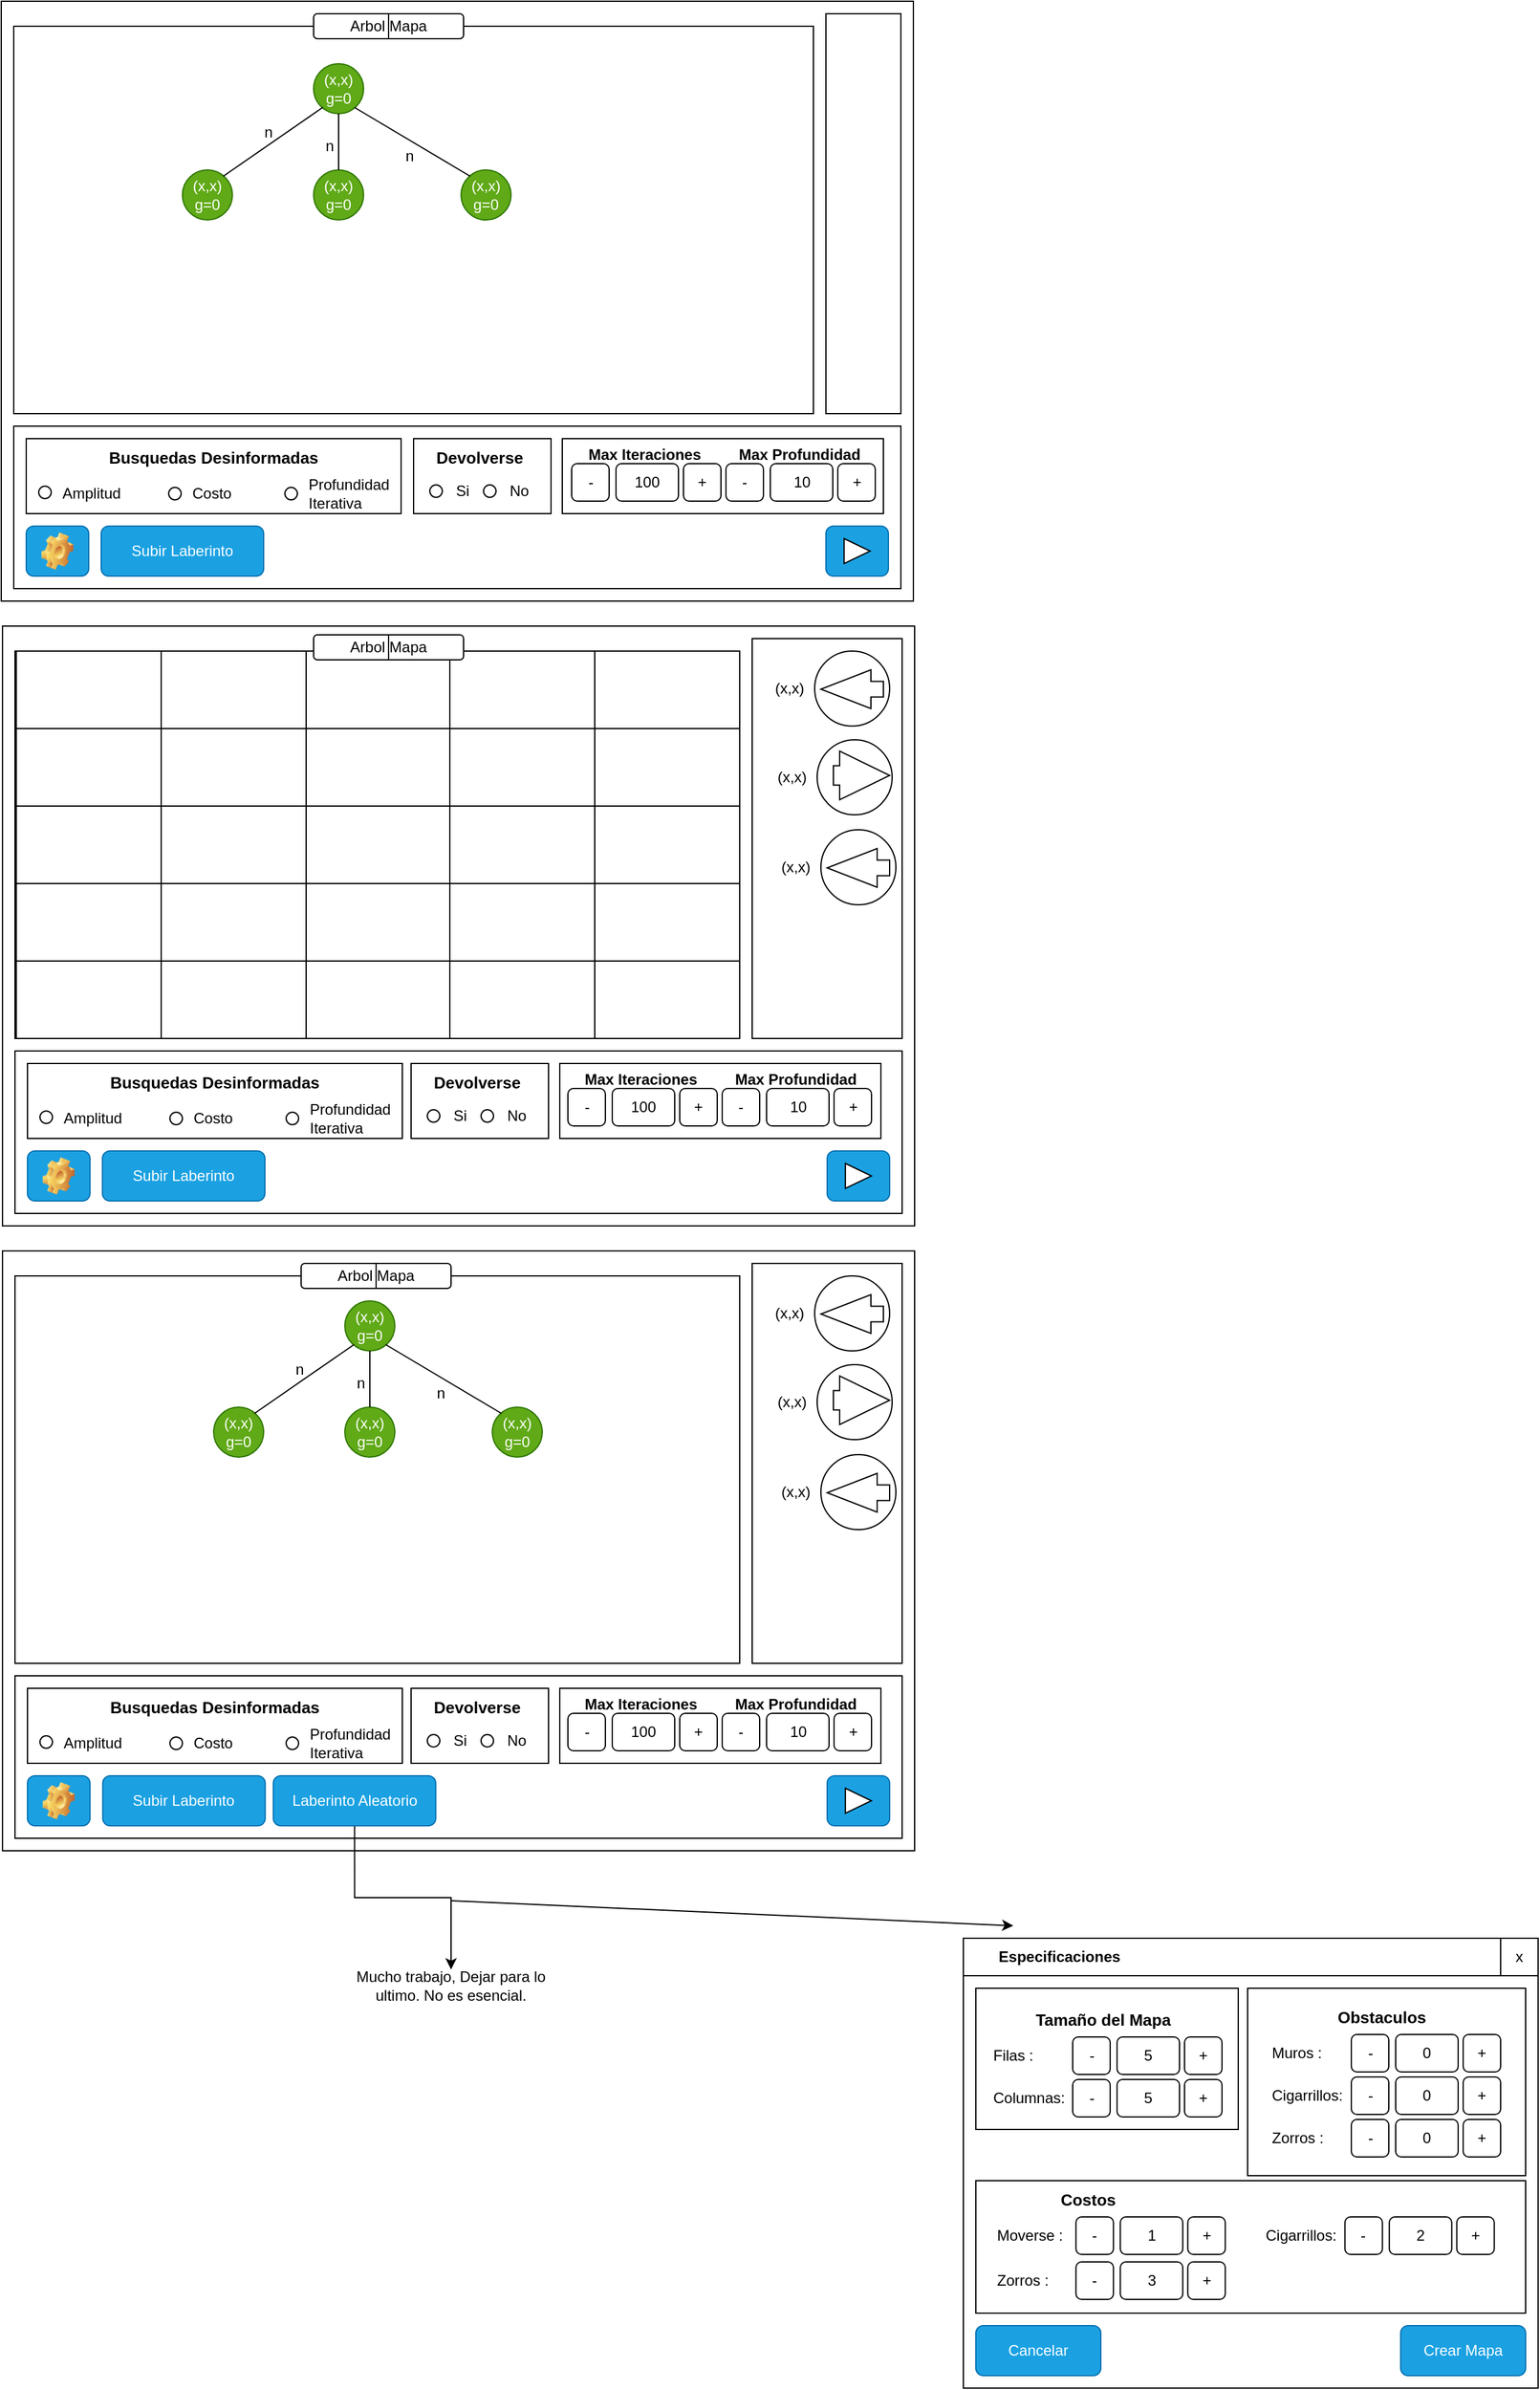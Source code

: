<mxfile version="21.1.2" type="device">
  <diagram name="Page-1" id="AS_RpCxvqEC5Eb2TdlHF">
    <mxGraphModel dx="1120" dy="527" grid="1" gridSize="10" guides="1" tooltips="1" connect="1" arrows="1" fold="1" page="1" pageScale="1" pageWidth="850" pageHeight="1100" math="0" shadow="0">
      <root>
        <mxCell id="0" />
        <mxCell id="1" parent="0" />
        <mxCell id="jTEOTaBIlRItxAwBLbSO-19" value="" style="rounded=0;whiteSpace=wrap;html=1;" parent="1" vertex="1">
          <mxGeometry x="830" y="1630" width="460" height="330" as="geometry" />
        </mxCell>
        <mxCell id="jTEOTaBIlRItxAwBLbSO-33" value="Crear Mapa" style="rounded=1;whiteSpace=wrap;html=1;fillColor=#1ba1e2;fontColor=#ffffff;strokeColor=#006EAF;" parent="1" vertex="1">
          <mxGeometry x="1180" y="1910" width="100" height="40" as="geometry" />
        </mxCell>
        <mxCell id="jTEOTaBIlRItxAwBLbSO-34" value="Cancelar" style="rounded=1;whiteSpace=wrap;html=1;fillColor=#1ba1e2;fontColor=#ffffff;strokeColor=#006EAF;" parent="1" vertex="1">
          <mxGeometry x="840" y="1910" width="100" height="40" as="geometry" />
        </mxCell>
        <mxCell id="jTEOTaBIlRItxAwBLbSO-36" value="" style="rounded=0;whiteSpace=wrap;html=1;" parent="1" vertex="1">
          <mxGeometry x="830" y="1600" width="460" height="30" as="geometry" />
        </mxCell>
        <mxCell id="jTEOTaBIlRItxAwBLbSO-37" value="&lt;b&gt;Especificaciones&lt;/b&gt;" style="text;html=1;strokeColor=none;fillColor=none;align=center;verticalAlign=middle;whiteSpace=wrap;rounded=0;" parent="1" vertex="1">
          <mxGeometry x="854.5" y="1600" width="103.5" height="30" as="geometry" />
        </mxCell>
        <mxCell id="jTEOTaBIlRItxAwBLbSO-38" value="x" style="rounded=0;whiteSpace=wrap;html=1;" parent="1" vertex="1">
          <mxGeometry x="1260" y="1600" width="30" height="30" as="geometry" />
        </mxCell>
        <mxCell id="JQYhtktHiDgfopviJCvA-20" value="" style="rounded=0;whiteSpace=wrap;html=1;" parent="1" vertex="1">
          <mxGeometry x="1057.5" y="1640" width="222.5" height="150" as="geometry" />
        </mxCell>
        <mxCell id="JQYhtktHiDgfopviJCvA-17" value="" style="rounded=0;whiteSpace=wrap;html=1;" parent="1" vertex="1">
          <mxGeometry x="840" y="1640" width="210" height="113" as="geometry" />
        </mxCell>
        <mxCell id="6NfK2UvQwsyGJESBz-Ke-2" value="" style="rounded=0;whiteSpace=wrap;html=1;" parent="1" vertex="1">
          <mxGeometry x="60" y="50" width="730" height="480" as="geometry" />
        </mxCell>
        <mxCell id="6NfK2UvQwsyGJESBz-Ke-3" value="" style="rounded=0;whiteSpace=wrap;html=1;" parent="1" vertex="1">
          <mxGeometry x="70" y="70" width="640" height="310" as="geometry" />
        </mxCell>
        <mxCell id="6NfK2UvQwsyGJESBz-Ke-4" value="" style="rounded=0;whiteSpace=wrap;html=1;" parent="1" vertex="1">
          <mxGeometry x="70" y="390" width="710" height="130" as="geometry" />
        </mxCell>
        <mxCell id="6NfK2UvQwsyGJESBz-Ke-5" value="" style="rounded=0;whiteSpace=wrap;html=1;" parent="1" vertex="1">
          <mxGeometry x="720" y="60" width="60" height="320" as="geometry" />
        </mxCell>
        <mxCell id="6NfK2UvQwsyGJESBz-Ke-8" value="Subir Laberinto" style="rounded=1;whiteSpace=wrap;html=1;fillColor=#1ba1e2;fontColor=#ffffff;strokeColor=#006EAF;" parent="1" vertex="1">
          <mxGeometry x="140" y="470" width="130" height="40" as="geometry" />
        </mxCell>
        <mxCell id="RBznbsEwoVmKXDsPxjzD-5" value="" style="rounded=0;whiteSpace=wrap;html=1;" parent="1" vertex="1">
          <mxGeometry x="80" y="400" width="300" height="60" as="geometry" />
        </mxCell>
        <mxCell id="6NfK2UvQwsyGJESBz-Ke-28" value="Busquedas Desinformadas" style="text;html=1;strokeColor=none;fillColor=none;align=center;verticalAlign=middle;whiteSpace=wrap;rounded=0;fontStyle=1;fontSize=13;" parent="1" vertex="1">
          <mxGeometry x="140.25" y="400" width="180" height="29" as="geometry" />
        </mxCell>
        <mxCell id="RBznbsEwoVmKXDsPxjzD-2" value="" style="group" parent="1" vertex="1" connectable="0">
          <mxGeometry x="720" y="470" width="50" height="40" as="geometry" />
        </mxCell>
        <mxCell id="6NfK2UvQwsyGJESBz-Ke-6" value="" style="rounded=1;whiteSpace=wrap;html=1;fillColor=#1ba1e2;strokeColor=#006EAF;fontColor=#ffffff;" parent="RBznbsEwoVmKXDsPxjzD-2" vertex="1">
          <mxGeometry width="50" height="40" as="geometry" />
        </mxCell>
        <mxCell id="6NfK2UvQwsyGJESBz-Ke-7" value="" style="triangle;whiteSpace=wrap;html=1;" parent="RBznbsEwoVmKXDsPxjzD-2" vertex="1">
          <mxGeometry x="14.583" y="10" width="20.833" height="20" as="geometry" />
        </mxCell>
        <mxCell id="6NfK2UvQwsyGJESBz-Ke-14" value="Amplitud" style="text;html=1;strokeColor=none;fillColor=none;align=left;verticalAlign=middle;whiteSpace=wrap;rounded=0;" parent="1" vertex="1">
          <mxGeometry x="106.5" y="429" width="63.5" height="30" as="geometry" />
        </mxCell>
        <mxCell id="6NfK2UvQwsyGJESBz-Ke-15" value="Costo" style="text;html=1;strokeColor=none;fillColor=none;align=left;verticalAlign=middle;whiteSpace=wrap;rounded=0;" parent="1" vertex="1">
          <mxGeometry x="210.5" y="429" width="39.5" height="30" as="geometry" />
        </mxCell>
        <mxCell id="6NfK2UvQwsyGJESBz-Ke-17" value="" style="ellipse;whiteSpace=wrap;html=1;aspect=fixed;" parent="1" vertex="1">
          <mxGeometry x="90" y="438" width="10" height="10" as="geometry" />
        </mxCell>
        <mxCell id="6NfK2UvQwsyGJESBz-Ke-18" value="" style="ellipse;whiteSpace=wrap;html=1;aspect=fixed;" parent="1" vertex="1">
          <mxGeometry x="194" y="439" width="10" height="10" as="geometry" />
        </mxCell>
        <mxCell id="6NfK2UvQwsyGJESBz-Ke-19" value="" style="ellipse;whiteSpace=wrap;html=1;aspect=fixed;" parent="1" vertex="1">
          <mxGeometry x="287" y="439" width="10" height="10" as="geometry" />
        </mxCell>
        <mxCell id="6NfK2UvQwsyGJESBz-Ke-20" value="Profundidad Iterativa" style="text;html=1;strokeColor=none;fillColor=none;align=left;verticalAlign=middle;whiteSpace=wrap;rounded=0;" parent="1" vertex="1">
          <mxGeometry x="303.5" y="429" width="76.5" height="30" as="geometry" />
        </mxCell>
        <mxCell id="RBznbsEwoVmKXDsPxjzD-6" value="" style="rounded=0;whiteSpace=wrap;html=1;" parent="1" vertex="1">
          <mxGeometry x="390" y="400" width="110" height="60" as="geometry" />
        </mxCell>
        <mxCell id="RBznbsEwoVmKXDsPxjzD-1" value="Devolverse" style="text;html=1;strokeColor=none;fillColor=none;align=center;verticalAlign=middle;whiteSpace=wrap;rounded=0;fontStyle=1;fontSize=13;" parent="1" vertex="1">
          <mxGeometry x="407" y="400" width="72" height="29" as="geometry" />
        </mxCell>
        <mxCell id="RBznbsEwoVmKXDsPxjzD-7" value="" style="ellipse;whiteSpace=wrap;html=1;aspect=fixed;" parent="1" vertex="1">
          <mxGeometry x="403" y="437" width="10" height="10" as="geometry" />
        </mxCell>
        <mxCell id="RBznbsEwoVmKXDsPxjzD-8" value="" style="ellipse;whiteSpace=wrap;html=1;aspect=fixed;" parent="1" vertex="1">
          <mxGeometry x="446" y="437" width="10" height="10" as="geometry" />
        </mxCell>
        <mxCell id="RBznbsEwoVmKXDsPxjzD-9" value="Si" style="text;html=1;strokeColor=none;fillColor=none;align=left;verticalAlign=middle;whiteSpace=wrap;rounded=0;" parent="1" vertex="1">
          <mxGeometry x="422" y="427" width="40" height="30" as="geometry" />
        </mxCell>
        <mxCell id="RBznbsEwoVmKXDsPxjzD-10" value="No" style="text;html=1;strokeColor=none;fillColor=none;align=left;verticalAlign=middle;whiteSpace=wrap;rounded=0;" parent="1" vertex="1">
          <mxGeometry x="465" y="427" width="32" height="30" as="geometry" />
        </mxCell>
        <mxCell id="RBznbsEwoVmKXDsPxjzD-12" value="" style="group" parent="1" vertex="1" connectable="0">
          <mxGeometry x="80" y="470" width="50" height="40" as="geometry" />
        </mxCell>
        <mxCell id="RBznbsEwoVmKXDsPxjzD-13" value="" style="rounded=1;whiteSpace=wrap;html=1;fillColor=#1ba1e2;strokeColor=#006EAF;fontColor=#ffffff;" parent="RBznbsEwoVmKXDsPxjzD-12" vertex="1">
          <mxGeometry width="50" height="40" as="geometry" />
        </mxCell>
        <mxCell id="RBznbsEwoVmKXDsPxjzD-16" value="" style="shape=image;html=1;verticalLabelPosition=bottom;verticalAlign=top;imageAspect=1;aspect=fixed;image=img/clipart/Gear_128x128.png" parent="RBznbsEwoVmKXDsPxjzD-12" vertex="1">
          <mxGeometry x="12.21" y="5" width="25.57" height="30" as="geometry" />
        </mxCell>
        <mxCell id="RBznbsEwoVmKXDsPxjzD-24" value="" style="group" parent="1" vertex="1" connectable="0">
          <mxGeometry x="310" y="100" width="40" height="40" as="geometry" />
        </mxCell>
        <mxCell id="RBznbsEwoVmKXDsPxjzD-17" value="" style="ellipse;whiteSpace=wrap;html=1;aspect=fixed;fillColor=#60a917;fontColor=#ffffff;strokeColor=#2D7600;" parent="RBznbsEwoVmKXDsPxjzD-24" vertex="1">
          <mxGeometry width="40" height="40" as="geometry" />
        </mxCell>
        <mxCell id="RBznbsEwoVmKXDsPxjzD-19" value="(x,x)&lt;br&gt;g=0" style="text;html=1;strokeColor=none;fillColor=none;align=center;verticalAlign=middle;whiteSpace=wrap;rounded=0;fontColor=#FFFFFF;" parent="RBznbsEwoVmKXDsPxjzD-24" vertex="1">
          <mxGeometry x="7.25" y="5" width="25.5" height="30" as="geometry" />
        </mxCell>
        <mxCell id="RBznbsEwoVmKXDsPxjzD-29" value="" style="group" parent="1" vertex="1" connectable="0">
          <mxGeometry x="205" y="185" width="40" height="40" as="geometry" />
        </mxCell>
        <mxCell id="RBznbsEwoVmKXDsPxjzD-30" value="" style="ellipse;whiteSpace=wrap;html=1;aspect=fixed;fillColor=#60a917;fontColor=#ffffff;strokeColor=#2D7600;" parent="RBznbsEwoVmKXDsPxjzD-29" vertex="1">
          <mxGeometry width="40" height="40" as="geometry" />
        </mxCell>
        <mxCell id="RBznbsEwoVmKXDsPxjzD-31" value="(x,x)&lt;br&gt;g=0" style="text;html=1;strokeColor=none;fillColor=none;align=center;verticalAlign=middle;whiteSpace=wrap;rounded=0;fontColor=#FFFFFF;" parent="RBznbsEwoVmKXDsPxjzD-29" vertex="1">
          <mxGeometry x="7.25" y="5" width="25.5" height="30" as="geometry" />
        </mxCell>
        <mxCell id="RBznbsEwoVmKXDsPxjzD-32" value="" style="group" parent="1" vertex="1" connectable="0">
          <mxGeometry x="428" y="185" width="40" height="40" as="geometry" />
        </mxCell>
        <mxCell id="RBznbsEwoVmKXDsPxjzD-33" value="" style="ellipse;whiteSpace=wrap;html=1;aspect=fixed;fillColor=#60a917;fontColor=#ffffff;strokeColor=#2D7600;" parent="RBznbsEwoVmKXDsPxjzD-32" vertex="1">
          <mxGeometry width="40" height="40" as="geometry" />
        </mxCell>
        <mxCell id="RBznbsEwoVmKXDsPxjzD-34" value="(x,x)&lt;br&gt;g=0" style="text;html=1;strokeColor=none;fillColor=none;align=center;verticalAlign=middle;whiteSpace=wrap;rounded=0;fontColor=#FFFFFF;" parent="RBznbsEwoVmKXDsPxjzD-32" vertex="1">
          <mxGeometry x="7.25" y="5" width="25.5" height="30" as="geometry" />
        </mxCell>
        <mxCell id="RBznbsEwoVmKXDsPxjzD-35" value="" style="group" parent="1" vertex="1" connectable="0">
          <mxGeometry x="310" y="185" width="40" height="40" as="geometry" />
        </mxCell>
        <mxCell id="RBznbsEwoVmKXDsPxjzD-36" value="" style="ellipse;whiteSpace=wrap;html=1;aspect=fixed;fillColor=#60a917;fontColor=#ffffff;strokeColor=#2D7600;" parent="RBznbsEwoVmKXDsPxjzD-35" vertex="1">
          <mxGeometry width="40" height="40" as="geometry" />
        </mxCell>
        <mxCell id="RBznbsEwoVmKXDsPxjzD-37" value="(x,x)&lt;br&gt;g=0" style="text;html=1;strokeColor=none;fillColor=none;align=center;verticalAlign=middle;whiteSpace=wrap;rounded=0;fontColor=#FFFFFF;" parent="RBznbsEwoVmKXDsPxjzD-35" vertex="1">
          <mxGeometry x="7.25" y="5" width="25.5" height="30" as="geometry" />
        </mxCell>
        <mxCell id="RBznbsEwoVmKXDsPxjzD-38" value="" style="endArrow=none;html=1;rounded=0;entryX=0;entryY=1;entryDx=0;entryDy=0;exitX=1;exitY=0;exitDx=0;exitDy=0;" parent="1" source="RBznbsEwoVmKXDsPxjzD-31" target="RBznbsEwoVmKXDsPxjzD-19" edge="1">
          <mxGeometry width="50" height="50" relative="1" as="geometry">
            <mxPoint x="400" y="330" as="sourcePoint" />
            <mxPoint x="450" y="280" as="targetPoint" />
          </mxGeometry>
        </mxCell>
        <mxCell id="RBznbsEwoVmKXDsPxjzD-39" value="" style="endArrow=none;html=1;rounded=0;exitX=0.5;exitY=0;exitDx=0;exitDy=0;" parent="1" source="RBznbsEwoVmKXDsPxjzD-36" edge="1">
          <mxGeometry width="50" height="50" relative="1" as="geometry">
            <mxPoint x="390" y="320" as="sourcePoint" />
            <mxPoint x="330" y="140" as="targetPoint" />
          </mxGeometry>
        </mxCell>
        <mxCell id="RBznbsEwoVmKXDsPxjzD-40" value="n" style="text;html=1;strokeColor=none;fillColor=none;align=center;verticalAlign=middle;whiteSpace=wrap;rounded=0;" parent="1" vertex="1">
          <mxGeometry x="243.5" y="140" width="60" height="30" as="geometry" />
        </mxCell>
        <mxCell id="RBznbsEwoVmKXDsPxjzD-41" value="n" style="text;html=1;strokeColor=none;fillColor=none;align=center;verticalAlign=middle;whiteSpace=wrap;rounded=0;" parent="1" vertex="1">
          <mxGeometry x="292.5" y="151" width="60" height="30" as="geometry" />
        </mxCell>
        <mxCell id="RBznbsEwoVmKXDsPxjzD-42" value="n" style="text;html=1;strokeColor=none;fillColor=none;align=center;verticalAlign=middle;whiteSpace=wrap;rounded=0;" parent="1" vertex="1">
          <mxGeometry x="356.5" y="159" width="60" height="30" as="geometry" />
        </mxCell>
        <mxCell id="RBznbsEwoVmKXDsPxjzD-43" value="" style="endArrow=none;html=1;rounded=0;entryX=1;entryY=1;entryDx=0;entryDy=0;exitX=0;exitY=0;exitDx=0;exitDy=0;" parent="1" source="RBznbsEwoVmKXDsPxjzD-34" target="RBznbsEwoVmKXDsPxjzD-19" edge="1">
          <mxGeometry width="50" height="50" relative="1" as="geometry">
            <mxPoint x="400" y="350" as="sourcePoint" />
            <mxPoint x="450" y="300" as="targetPoint" />
          </mxGeometry>
        </mxCell>
        <mxCell id="RBznbsEwoVmKXDsPxjzD-55" value="" style="rounded=0;whiteSpace=wrap;html=1;" parent="1" vertex="1">
          <mxGeometry x="61" y="550" width="730" height="480" as="geometry" />
        </mxCell>
        <mxCell id="RBznbsEwoVmKXDsPxjzD-56" value="" style="rounded=0;whiteSpace=wrap;html=1;" parent="1" vertex="1">
          <mxGeometry x="71" y="570" width="580" height="310" as="geometry" />
        </mxCell>
        <mxCell id="RBznbsEwoVmKXDsPxjzD-57" value="" style="rounded=0;whiteSpace=wrap;html=1;" parent="1" vertex="1">
          <mxGeometry x="71" y="890" width="710" height="130" as="geometry" />
        </mxCell>
        <mxCell id="RBznbsEwoVmKXDsPxjzD-58" value="" style="rounded=0;whiteSpace=wrap;html=1;" parent="1" vertex="1">
          <mxGeometry x="661" y="560" width="120" height="320" as="geometry" />
        </mxCell>
        <mxCell id="RBznbsEwoVmKXDsPxjzD-61" value="" style="rounded=0;whiteSpace=wrap;html=1;" parent="1" vertex="1">
          <mxGeometry x="81" y="900" width="300" height="60" as="geometry" />
        </mxCell>
        <mxCell id="RBznbsEwoVmKXDsPxjzD-62" value="Busquedas Desinformadas" style="text;html=1;strokeColor=none;fillColor=none;align=center;verticalAlign=middle;whiteSpace=wrap;rounded=0;fontStyle=1;fontSize=13;" parent="1" vertex="1">
          <mxGeometry x="141.25" y="900" width="180" height="29" as="geometry" />
        </mxCell>
        <mxCell id="RBznbsEwoVmKXDsPxjzD-63" value="" style="group" parent="1" vertex="1" connectable="0">
          <mxGeometry x="721" y="970" width="50" height="40" as="geometry" />
        </mxCell>
        <mxCell id="RBznbsEwoVmKXDsPxjzD-64" value="" style="rounded=1;whiteSpace=wrap;html=1;fillColor=#1ba1e2;strokeColor=#006EAF;fontColor=#ffffff;" parent="RBznbsEwoVmKXDsPxjzD-63" vertex="1">
          <mxGeometry width="50" height="40" as="geometry" />
        </mxCell>
        <mxCell id="RBznbsEwoVmKXDsPxjzD-65" value="" style="triangle;whiteSpace=wrap;html=1;" parent="RBznbsEwoVmKXDsPxjzD-63" vertex="1">
          <mxGeometry x="14.583" y="10" width="20.833" height="20" as="geometry" />
        </mxCell>
        <mxCell id="RBznbsEwoVmKXDsPxjzD-66" value="Amplitud" style="text;html=1;strokeColor=none;fillColor=none;align=left;verticalAlign=middle;whiteSpace=wrap;rounded=0;" parent="1" vertex="1">
          <mxGeometry x="107.5" y="929" width="63.5" height="30" as="geometry" />
        </mxCell>
        <mxCell id="RBznbsEwoVmKXDsPxjzD-67" value="Costo" style="text;html=1;strokeColor=none;fillColor=none;align=left;verticalAlign=middle;whiteSpace=wrap;rounded=0;" parent="1" vertex="1">
          <mxGeometry x="211.5" y="929" width="39.5" height="30" as="geometry" />
        </mxCell>
        <mxCell id="RBznbsEwoVmKXDsPxjzD-68" value="" style="ellipse;whiteSpace=wrap;html=1;aspect=fixed;" parent="1" vertex="1">
          <mxGeometry x="91" y="938" width="10" height="10" as="geometry" />
        </mxCell>
        <mxCell id="RBznbsEwoVmKXDsPxjzD-69" value="" style="ellipse;whiteSpace=wrap;html=1;aspect=fixed;" parent="1" vertex="1">
          <mxGeometry x="195" y="939" width="10" height="10" as="geometry" />
        </mxCell>
        <mxCell id="RBznbsEwoVmKXDsPxjzD-70" value="" style="ellipse;whiteSpace=wrap;html=1;aspect=fixed;" parent="1" vertex="1">
          <mxGeometry x="288" y="939" width="10" height="10" as="geometry" />
        </mxCell>
        <mxCell id="RBznbsEwoVmKXDsPxjzD-71" value="Profundidad Iterativa" style="text;html=1;strokeColor=none;fillColor=none;align=left;verticalAlign=middle;whiteSpace=wrap;rounded=0;" parent="1" vertex="1">
          <mxGeometry x="304.5" y="929" width="76.5" height="30" as="geometry" />
        </mxCell>
        <mxCell id="RBznbsEwoVmKXDsPxjzD-78" value="" style="group" parent="1" vertex="1" connectable="0">
          <mxGeometry x="81" y="970" width="50" height="40" as="geometry" />
        </mxCell>
        <mxCell id="RBznbsEwoVmKXDsPxjzD-79" value="" style="rounded=1;whiteSpace=wrap;html=1;fillColor=#1ba1e2;strokeColor=#006EAF;fontColor=#ffffff;" parent="RBznbsEwoVmKXDsPxjzD-78" vertex="1">
          <mxGeometry width="50" height="40" as="geometry" />
        </mxCell>
        <mxCell id="RBznbsEwoVmKXDsPxjzD-80" value="" style="shape=image;html=1;verticalLabelPosition=bottom;verticalAlign=top;imageAspect=1;aspect=fixed;image=img/clipart/Gear_128x128.png" parent="RBznbsEwoVmKXDsPxjzD-78" vertex="1">
          <mxGeometry x="12.21" y="5" width="25.57" height="30" as="geometry" />
        </mxCell>
        <mxCell id="RBznbsEwoVmKXDsPxjzD-99" value="" style="ellipse;whiteSpace=wrap;html=1;aspect=fixed;" parent="1" vertex="1">
          <mxGeometry x="711" y="570" width="60" height="60" as="geometry" />
        </mxCell>
        <mxCell id="RBznbsEwoVmKXDsPxjzD-100" value="(x,x)" style="text;html=1;strokeColor=none;fillColor=none;align=center;verticalAlign=middle;whiteSpace=wrap;rounded=0;" parent="1" vertex="1">
          <mxGeometry x="661" y="585" width="60" height="30" as="geometry" />
        </mxCell>
        <mxCell id="RBznbsEwoVmKXDsPxjzD-101" value="" style="html=1;shadow=0;dashed=0;align=center;verticalAlign=middle;shape=mxgraph.arrows2.arrow;dy=0.6;dx=40;flipH=1;notch=0;" parent="1" vertex="1">
          <mxGeometry x="716" y="585" width="50" height="31" as="geometry" />
        </mxCell>
        <mxCell id="RBznbsEwoVmKXDsPxjzD-102" value="" style="ellipse;whiteSpace=wrap;html=1;aspect=fixed;" parent="1" vertex="1">
          <mxGeometry x="713" y="641" width="60" height="60" as="geometry" />
        </mxCell>
        <mxCell id="RBznbsEwoVmKXDsPxjzD-103" value="(x,x)" style="text;html=1;strokeColor=none;fillColor=none;align=center;verticalAlign=middle;whiteSpace=wrap;rounded=0;" parent="1" vertex="1">
          <mxGeometry x="663" y="656" width="60" height="30" as="geometry" />
        </mxCell>
        <mxCell id="RBznbsEwoVmKXDsPxjzD-104" value="" style="ellipse;whiteSpace=wrap;html=1;aspect=fixed;" parent="1" vertex="1">
          <mxGeometry x="716" y="713" width="60" height="60" as="geometry" />
        </mxCell>
        <mxCell id="RBznbsEwoVmKXDsPxjzD-105" value="(x,x)" style="text;html=1;strokeColor=none;fillColor=none;align=center;verticalAlign=middle;whiteSpace=wrap;rounded=0;" parent="1" vertex="1">
          <mxGeometry x="666" y="728" width="60" height="30" as="geometry" />
        </mxCell>
        <mxCell id="RBznbsEwoVmKXDsPxjzD-106" value="" style="html=1;shadow=0;dashed=0;align=center;verticalAlign=middle;shape=mxgraph.arrows2.arrow;dy=0.6;dx=40;flipH=1;notch=0;" parent="1" vertex="1">
          <mxGeometry x="721" y="728" width="50" height="31" as="geometry" />
        </mxCell>
        <mxCell id="RBznbsEwoVmKXDsPxjzD-107" value="" style="html=1;shadow=0;dashed=0;align=center;verticalAlign=middle;shape=mxgraph.arrows2.arrow;dy=0.6;dx=40;notch=0;" parent="1" vertex="1">
          <mxGeometry x="726" y="650" width="45" height="39" as="geometry" />
        </mxCell>
        <mxCell id="RBznbsEwoVmKXDsPxjzD-108" value="" style="shape=table;startSize=0;container=1;collapsible=0;childLayout=tableLayout;strokeColor=default;fontSize=16;" parent="1" vertex="1">
          <mxGeometry x="72" y="570" width="579" height="310" as="geometry" />
        </mxCell>
        <mxCell id="RBznbsEwoVmKXDsPxjzD-109" value="" style="shape=tableRow;horizontal=0;startSize=0;swimlaneHead=0;swimlaneBody=0;strokeColor=inherit;top=0;left=0;bottom=0;right=0;collapsible=0;dropTarget=0;fillColor=none;points=[[0,0.5],[1,0.5]];portConstraint=eastwest;fontSize=16;" parent="RBznbsEwoVmKXDsPxjzD-108" vertex="1">
          <mxGeometry width="579" height="62" as="geometry" />
        </mxCell>
        <mxCell id="RBznbsEwoVmKXDsPxjzD-110" value="" style="shape=partialRectangle;html=1;whiteSpace=wrap;connectable=0;strokeColor=inherit;overflow=hidden;fillColor=none;top=0;left=0;bottom=0;right=0;pointerEvents=1;fontSize=16;" parent="RBznbsEwoVmKXDsPxjzD-109" vertex="1">
          <mxGeometry width="116" height="62" as="geometry">
            <mxRectangle width="116" height="62" as="alternateBounds" />
          </mxGeometry>
        </mxCell>
        <mxCell id="RBznbsEwoVmKXDsPxjzD-111" value="" style="shape=partialRectangle;html=1;whiteSpace=wrap;connectable=0;strokeColor=inherit;overflow=hidden;fillColor=none;top=0;left=0;bottom=0;right=0;pointerEvents=1;fontSize=16;" parent="RBznbsEwoVmKXDsPxjzD-109" vertex="1">
          <mxGeometry x="116" width="116" height="62" as="geometry">
            <mxRectangle width="116" height="62" as="alternateBounds" />
          </mxGeometry>
        </mxCell>
        <mxCell id="RBznbsEwoVmKXDsPxjzD-112" value="" style="shape=partialRectangle;html=1;whiteSpace=wrap;connectable=0;strokeColor=inherit;overflow=hidden;fillColor=none;top=0;left=0;bottom=0;right=0;pointerEvents=1;fontSize=16;" parent="RBznbsEwoVmKXDsPxjzD-109" vertex="1">
          <mxGeometry x="232" width="115" height="62" as="geometry">
            <mxRectangle width="115" height="62" as="alternateBounds" />
          </mxGeometry>
        </mxCell>
        <mxCell id="RBznbsEwoVmKXDsPxjzD-121" style="shape=partialRectangle;html=1;whiteSpace=wrap;connectable=0;strokeColor=inherit;overflow=hidden;fillColor=none;top=0;left=0;bottom=0;right=0;pointerEvents=1;fontSize=16;" parent="RBznbsEwoVmKXDsPxjzD-109" vertex="1">
          <mxGeometry x="347" width="116" height="62" as="geometry">
            <mxRectangle width="116" height="62" as="alternateBounds" />
          </mxGeometry>
        </mxCell>
        <mxCell id="RBznbsEwoVmKXDsPxjzD-134" style="shape=partialRectangle;html=1;whiteSpace=wrap;connectable=0;strokeColor=inherit;overflow=hidden;fillColor=none;top=0;left=0;bottom=0;right=0;pointerEvents=1;fontSize=16;" parent="RBznbsEwoVmKXDsPxjzD-109" vertex="1">
          <mxGeometry x="463" width="116" height="62" as="geometry">
            <mxRectangle width="116" height="62" as="alternateBounds" />
          </mxGeometry>
        </mxCell>
        <mxCell id="RBznbsEwoVmKXDsPxjzD-113" value="" style="shape=tableRow;horizontal=0;startSize=0;swimlaneHead=0;swimlaneBody=0;strokeColor=inherit;top=0;left=0;bottom=0;right=0;collapsible=0;dropTarget=0;fillColor=none;points=[[0,0.5],[1,0.5]];portConstraint=eastwest;fontSize=16;" parent="RBznbsEwoVmKXDsPxjzD-108" vertex="1">
          <mxGeometry y="62" width="579" height="62" as="geometry" />
        </mxCell>
        <mxCell id="RBznbsEwoVmKXDsPxjzD-114" value="" style="shape=partialRectangle;html=1;whiteSpace=wrap;connectable=0;strokeColor=inherit;overflow=hidden;fillColor=none;top=0;left=0;bottom=0;right=0;pointerEvents=1;fontSize=16;" parent="RBznbsEwoVmKXDsPxjzD-113" vertex="1">
          <mxGeometry width="116" height="62" as="geometry">
            <mxRectangle width="116" height="62" as="alternateBounds" />
          </mxGeometry>
        </mxCell>
        <mxCell id="RBznbsEwoVmKXDsPxjzD-115" value="" style="shape=partialRectangle;html=1;whiteSpace=wrap;connectable=0;strokeColor=inherit;overflow=hidden;fillColor=none;top=0;left=0;bottom=0;right=0;pointerEvents=1;fontSize=16;" parent="RBznbsEwoVmKXDsPxjzD-113" vertex="1">
          <mxGeometry x="116" width="116" height="62" as="geometry">
            <mxRectangle width="116" height="62" as="alternateBounds" />
          </mxGeometry>
        </mxCell>
        <mxCell id="RBznbsEwoVmKXDsPxjzD-116" value="" style="shape=partialRectangle;html=1;whiteSpace=wrap;connectable=0;strokeColor=inherit;overflow=hidden;fillColor=none;top=0;left=0;bottom=0;right=0;pointerEvents=1;fontSize=16;" parent="RBznbsEwoVmKXDsPxjzD-113" vertex="1">
          <mxGeometry x="232" width="115" height="62" as="geometry">
            <mxRectangle width="115" height="62" as="alternateBounds" />
          </mxGeometry>
        </mxCell>
        <mxCell id="RBznbsEwoVmKXDsPxjzD-122" style="shape=partialRectangle;html=1;whiteSpace=wrap;connectable=0;strokeColor=inherit;overflow=hidden;fillColor=none;top=0;left=0;bottom=0;right=0;pointerEvents=1;fontSize=16;" parent="RBznbsEwoVmKXDsPxjzD-113" vertex="1">
          <mxGeometry x="347" width="116" height="62" as="geometry">
            <mxRectangle width="116" height="62" as="alternateBounds" />
          </mxGeometry>
        </mxCell>
        <mxCell id="RBznbsEwoVmKXDsPxjzD-135" style="shape=partialRectangle;html=1;whiteSpace=wrap;connectable=0;strokeColor=inherit;overflow=hidden;fillColor=none;top=0;left=0;bottom=0;right=0;pointerEvents=1;fontSize=16;" parent="RBznbsEwoVmKXDsPxjzD-113" vertex="1">
          <mxGeometry x="463" width="116" height="62" as="geometry">
            <mxRectangle width="116" height="62" as="alternateBounds" />
          </mxGeometry>
        </mxCell>
        <mxCell id="RBznbsEwoVmKXDsPxjzD-117" value="" style="shape=tableRow;horizontal=0;startSize=0;swimlaneHead=0;swimlaneBody=0;strokeColor=inherit;top=0;left=0;bottom=0;right=0;collapsible=0;dropTarget=0;fillColor=none;points=[[0,0.5],[1,0.5]];portConstraint=eastwest;fontSize=16;" parent="RBznbsEwoVmKXDsPxjzD-108" vertex="1">
          <mxGeometry y="124" width="579" height="62" as="geometry" />
        </mxCell>
        <mxCell id="RBznbsEwoVmKXDsPxjzD-118" value="" style="shape=partialRectangle;html=1;whiteSpace=wrap;connectable=0;strokeColor=inherit;overflow=hidden;fillColor=none;top=0;left=0;bottom=0;right=0;pointerEvents=1;fontSize=16;" parent="RBznbsEwoVmKXDsPxjzD-117" vertex="1">
          <mxGeometry width="116" height="62" as="geometry">
            <mxRectangle width="116" height="62" as="alternateBounds" />
          </mxGeometry>
        </mxCell>
        <mxCell id="RBznbsEwoVmKXDsPxjzD-119" value="" style="shape=partialRectangle;html=1;whiteSpace=wrap;connectable=0;strokeColor=inherit;overflow=hidden;fillColor=none;top=0;left=0;bottom=0;right=0;pointerEvents=1;fontSize=16;" parent="RBznbsEwoVmKXDsPxjzD-117" vertex="1">
          <mxGeometry x="116" width="116" height="62" as="geometry">
            <mxRectangle width="116" height="62" as="alternateBounds" />
          </mxGeometry>
        </mxCell>
        <mxCell id="RBznbsEwoVmKXDsPxjzD-120" value="" style="shape=partialRectangle;html=1;whiteSpace=wrap;connectable=0;strokeColor=inherit;overflow=hidden;fillColor=none;top=0;left=0;bottom=0;right=0;pointerEvents=1;fontSize=16;" parent="RBznbsEwoVmKXDsPxjzD-117" vertex="1">
          <mxGeometry x="232" width="115" height="62" as="geometry">
            <mxRectangle width="115" height="62" as="alternateBounds" />
          </mxGeometry>
        </mxCell>
        <mxCell id="RBznbsEwoVmKXDsPxjzD-123" style="shape=partialRectangle;html=1;whiteSpace=wrap;connectable=0;strokeColor=inherit;overflow=hidden;fillColor=none;top=0;left=0;bottom=0;right=0;pointerEvents=1;fontSize=16;" parent="RBznbsEwoVmKXDsPxjzD-117" vertex="1">
          <mxGeometry x="347" width="116" height="62" as="geometry">
            <mxRectangle width="116" height="62" as="alternateBounds" />
          </mxGeometry>
        </mxCell>
        <mxCell id="RBznbsEwoVmKXDsPxjzD-136" style="shape=partialRectangle;html=1;whiteSpace=wrap;connectable=0;strokeColor=inherit;overflow=hidden;fillColor=none;top=0;left=0;bottom=0;right=0;pointerEvents=1;fontSize=16;" parent="RBznbsEwoVmKXDsPxjzD-117" vertex="1">
          <mxGeometry x="463" width="116" height="62" as="geometry">
            <mxRectangle width="116" height="62" as="alternateBounds" />
          </mxGeometry>
        </mxCell>
        <mxCell id="RBznbsEwoVmKXDsPxjzD-124" style="shape=tableRow;horizontal=0;startSize=0;swimlaneHead=0;swimlaneBody=0;strokeColor=inherit;top=0;left=0;bottom=0;right=0;collapsible=0;dropTarget=0;fillColor=none;points=[[0,0.5],[1,0.5]];portConstraint=eastwest;fontSize=16;" parent="RBznbsEwoVmKXDsPxjzD-108" vertex="1">
          <mxGeometry y="186" width="579" height="62" as="geometry" />
        </mxCell>
        <mxCell id="RBznbsEwoVmKXDsPxjzD-125" style="shape=partialRectangle;html=1;whiteSpace=wrap;connectable=0;strokeColor=inherit;overflow=hidden;fillColor=none;top=0;left=0;bottom=0;right=0;pointerEvents=1;fontSize=16;" parent="RBznbsEwoVmKXDsPxjzD-124" vertex="1">
          <mxGeometry width="116" height="62" as="geometry">
            <mxRectangle width="116" height="62" as="alternateBounds" />
          </mxGeometry>
        </mxCell>
        <mxCell id="RBznbsEwoVmKXDsPxjzD-126" style="shape=partialRectangle;html=1;whiteSpace=wrap;connectable=0;strokeColor=inherit;overflow=hidden;fillColor=none;top=0;left=0;bottom=0;right=0;pointerEvents=1;fontSize=16;" parent="RBznbsEwoVmKXDsPxjzD-124" vertex="1">
          <mxGeometry x="116" width="116" height="62" as="geometry">
            <mxRectangle width="116" height="62" as="alternateBounds" />
          </mxGeometry>
        </mxCell>
        <mxCell id="RBznbsEwoVmKXDsPxjzD-127" style="shape=partialRectangle;html=1;whiteSpace=wrap;connectable=0;strokeColor=inherit;overflow=hidden;fillColor=none;top=0;left=0;bottom=0;right=0;pointerEvents=1;fontSize=16;" parent="RBznbsEwoVmKXDsPxjzD-124" vertex="1">
          <mxGeometry x="232" width="115" height="62" as="geometry">
            <mxRectangle width="115" height="62" as="alternateBounds" />
          </mxGeometry>
        </mxCell>
        <mxCell id="RBznbsEwoVmKXDsPxjzD-128" style="shape=partialRectangle;html=1;whiteSpace=wrap;connectable=0;strokeColor=inherit;overflow=hidden;fillColor=none;top=0;left=0;bottom=0;right=0;pointerEvents=1;fontSize=16;" parent="RBznbsEwoVmKXDsPxjzD-124" vertex="1">
          <mxGeometry x="347" width="116" height="62" as="geometry">
            <mxRectangle width="116" height="62" as="alternateBounds" />
          </mxGeometry>
        </mxCell>
        <mxCell id="RBznbsEwoVmKXDsPxjzD-137" style="shape=partialRectangle;html=1;whiteSpace=wrap;connectable=0;strokeColor=inherit;overflow=hidden;fillColor=none;top=0;left=0;bottom=0;right=0;pointerEvents=1;fontSize=16;" parent="RBznbsEwoVmKXDsPxjzD-124" vertex="1">
          <mxGeometry x="463" width="116" height="62" as="geometry">
            <mxRectangle width="116" height="62" as="alternateBounds" />
          </mxGeometry>
        </mxCell>
        <mxCell id="RBznbsEwoVmKXDsPxjzD-129" style="shape=tableRow;horizontal=0;startSize=0;swimlaneHead=0;swimlaneBody=0;strokeColor=inherit;top=0;left=0;bottom=0;right=0;collapsible=0;dropTarget=0;fillColor=none;points=[[0,0.5],[1,0.5]];portConstraint=eastwest;fontSize=16;" parent="RBznbsEwoVmKXDsPxjzD-108" vertex="1">
          <mxGeometry y="248" width="579" height="62" as="geometry" />
        </mxCell>
        <mxCell id="RBznbsEwoVmKXDsPxjzD-130" style="shape=partialRectangle;html=1;whiteSpace=wrap;connectable=0;strokeColor=inherit;overflow=hidden;fillColor=none;top=0;left=0;bottom=0;right=0;pointerEvents=1;fontSize=16;" parent="RBznbsEwoVmKXDsPxjzD-129" vertex="1">
          <mxGeometry width="116" height="62" as="geometry">
            <mxRectangle width="116" height="62" as="alternateBounds" />
          </mxGeometry>
        </mxCell>
        <mxCell id="RBznbsEwoVmKXDsPxjzD-131" style="shape=partialRectangle;html=1;whiteSpace=wrap;connectable=0;strokeColor=inherit;overflow=hidden;fillColor=none;top=0;left=0;bottom=0;right=0;pointerEvents=1;fontSize=16;" parent="RBznbsEwoVmKXDsPxjzD-129" vertex="1">
          <mxGeometry x="116" width="116" height="62" as="geometry">
            <mxRectangle width="116" height="62" as="alternateBounds" />
          </mxGeometry>
        </mxCell>
        <mxCell id="RBznbsEwoVmKXDsPxjzD-132" style="shape=partialRectangle;html=1;whiteSpace=wrap;connectable=0;strokeColor=inherit;overflow=hidden;fillColor=none;top=0;left=0;bottom=0;right=0;pointerEvents=1;fontSize=16;" parent="RBznbsEwoVmKXDsPxjzD-129" vertex="1">
          <mxGeometry x="232" width="115" height="62" as="geometry">
            <mxRectangle width="115" height="62" as="alternateBounds" />
          </mxGeometry>
        </mxCell>
        <mxCell id="RBznbsEwoVmKXDsPxjzD-133" style="shape=partialRectangle;html=1;whiteSpace=wrap;connectable=0;strokeColor=inherit;overflow=hidden;fillColor=none;top=0;left=0;bottom=0;right=0;pointerEvents=1;fontSize=16;" parent="RBznbsEwoVmKXDsPxjzD-129" vertex="1">
          <mxGeometry x="347" width="116" height="62" as="geometry">
            <mxRectangle width="116" height="62" as="alternateBounds" />
          </mxGeometry>
        </mxCell>
        <mxCell id="RBznbsEwoVmKXDsPxjzD-138" style="shape=partialRectangle;html=1;whiteSpace=wrap;connectable=0;strokeColor=inherit;overflow=hidden;fillColor=none;top=0;left=0;bottom=0;right=0;pointerEvents=1;fontSize=16;" parent="RBznbsEwoVmKXDsPxjzD-129" vertex="1">
          <mxGeometry x="463" width="116" height="62" as="geometry">
            <mxRectangle width="116" height="62" as="alternateBounds" />
          </mxGeometry>
        </mxCell>
        <mxCell id="RBznbsEwoVmKXDsPxjzD-140" value="" style="rounded=0;whiteSpace=wrap;html=1;" parent="1" vertex="1">
          <mxGeometry x="61" y="1050" width="730" height="480" as="geometry" />
        </mxCell>
        <mxCell id="RBznbsEwoVmKXDsPxjzD-141" value="" style="rounded=0;whiteSpace=wrap;html=1;" parent="1" vertex="1">
          <mxGeometry x="71" y="1070" width="580" height="310" as="geometry" />
        </mxCell>
        <mxCell id="RBznbsEwoVmKXDsPxjzD-142" value="" style="rounded=0;whiteSpace=wrap;html=1;" parent="1" vertex="1">
          <mxGeometry x="71" y="1390" width="710" height="130" as="geometry" />
        </mxCell>
        <mxCell id="RBznbsEwoVmKXDsPxjzD-143" value="" style="rounded=0;whiteSpace=wrap;html=1;" parent="1" vertex="1">
          <mxGeometry x="661" y="1060" width="120" height="320" as="geometry" />
        </mxCell>
        <mxCell id="JQYhtktHiDgfopviJCvA-18" style="edgeStyle=orthogonalEdgeStyle;rounded=0;orthogonalLoop=1;jettySize=auto;html=1;exitX=0.5;exitY=1;exitDx=0;exitDy=0;" parent="1" source="JQYhtktHiDgfopviJCvA-36" target="JQYhtktHiDgfopviJCvA-19" edge="1">
          <mxGeometry relative="1" as="geometry">
            <mxPoint x="360" y="1640" as="targetPoint" />
            <mxPoint x="419" y="1510" as="sourcePoint" />
          </mxGeometry>
        </mxCell>
        <mxCell id="RBznbsEwoVmKXDsPxjzD-146" value="" style="rounded=0;whiteSpace=wrap;html=1;" parent="1" vertex="1">
          <mxGeometry x="81" y="1400" width="300" height="60" as="geometry" />
        </mxCell>
        <mxCell id="RBznbsEwoVmKXDsPxjzD-147" value="Busquedas Desinformadas" style="text;html=1;strokeColor=none;fillColor=none;align=center;verticalAlign=middle;whiteSpace=wrap;rounded=0;fontStyle=1;fontSize=13;" parent="1" vertex="1">
          <mxGeometry x="141.25" y="1400" width="180" height="29" as="geometry" />
        </mxCell>
        <mxCell id="RBznbsEwoVmKXDsPxjzD-148" value="" style="group" parent="1" vertex="1" connectable="0">
          <mxGeometry x="721" y="1470" width="50" height="40" as="geometry" />
        </mxCell>
        <mxCell id="RBznbsEwoVmKXDsPxjzD-149" value="" style="rounded=1;whiteSpace=wrap;html=1;fillColor=#1ba1e2;strokeColor=#006EAF;fontColor=#ffffff;" parent="RBznbsEwoVmKXDsPxjzD-148" vertex="1">
          <mxGeometry width="50" height="40" as="geometry" />
        </mxCell>
        <mxCell id="RBznbsEwoVmKXDsPxjzD-150" value="" style="triangle;whiteSpace=wrap;html=1;" parent="RBznbsEwoVmKXDsPxjzD-148" vertex="1">
          <mxGeometry x="14.583" y="10" width="20.833" height="20" as="geometry" />
        </mxCell>
        <mxCell id="RBznbsEwoVmKXDsPxjzD-151" value="Amplitud" style="text;html=1;strokeColor=none;fillColor=none;align=left;verticalAlign=middle;whiteSpace=wrap;rounded=0;" parent="1" vertex="1">
          <mxGeometry x="107.5" y="1429" width="63.5" height="30" as="geometry" />
        </mxCell>
        <mxCell id="RBznbsEwoVmKXDsPxjzD-152" value="Costo" style="text;html=1;strokeColor=none;fillColor=none;align=left;verticalAlign=middle;whiteSpace=wrap;rounded=0;" parent="1" vertex="1">
          <mxGeometry x="211.5" y="1429" width="39.5" height="30" as="geometry" />
        </mxCell>
        <mxCell id="RBznbsEwoVmKXDsPxjzD-153" value="" style="ellipse;whiteSpace=wrap;html=1;aspect=fixed;" parent="1" vertex="1">
          <mxGeometry x="91" y="1438" width="10" height="10" as="geometry" />
        </mxCell>
        <mxCell id="RBznbsEwoVmKXDsPxjzD-154" value="" style="ellipse;whiteSpace=wrap;html=1;aspect=fixed;" parent="1" vertex="1">
          <mxGeometry x="195" y="1439" width="10" height="10" as="geometry" />
        </mxCell>
        <mxCell id="RBznbsEwoVmKXDsPxjzD-155" value="" style="ellipse;whiteSpace=wrap;html=1;aspect=fixed;" parent="1" vertex="1">
          <mxGeometry x="288" y="1439" width="10" height="10" as="geometry" />
        </mxCell>
        <mxCell id="RBznbsEwoVmKXDsPxjzD-156" value="Profundidad Iterativa" style="text;html=1;strokeColor=none;fillColor=none;align=left;verticalAlign=middle;whiteSpace=wrap;rounded=0;" parent="1" vertex="1">
          <mxGeometry x="304.5" y="1429" width="76.5" height="30" as="geometry" />
        </mxCell>
        <mxCell id="RBznbsEwoVmKXDsPxjzD-163" value="" style="group" parent="1" vertex="1" connectable="0">
          <mxGeometry x="81" y="1470" width="50" height="40" as="geometry" />
        </mxCell>
        <mxCell id="RBznbsEwoVmKXDsPxjzD-164" value="" style="rounded=1;whiteSpace=wrap;html=1;fillColor=#1ba1e2;strokeColor=#006EAF;fontColor=#ffffff;" parent="RBznbsEwoVmKXDsPxjzD-163" vertex="1">
          <mxGeometry width="50" height="40" as="geometry" />
        </mxCell>
        <mxCell id="RBznbsEwoVmKXDsPxjzD-165" value="" style="shape=image;html=1;verticalLabelPosition=bottom;verticalAlign=top;imageAspect=1;aspect=fixed;image=img/clipart/Gear_128x128.png" parent="RBznbsEwoVmKXDsPxjzD-163" vertex="1">
          <mxGeometry x="12.21" y="5" width="25.57" height="30" as="geometry" />
        </mxCell>
        <mxCell id="RBznbsEwoVmKXDsPxjzD-166" value="" style="ellipse;whiteSpace=wrap;html=1;aspect=fixed;" parent="1" vertex="1">
          <mxGeometry x="711" y="1070" width="60" height="60" as="geometry" />
        </mxCell>
        <mxCell id="RBznbsEwoVmKXDsPxjzD-167" value="(x,x)" style="text;html=1;strokeColor=none;fillColor=none;align=center;verticalAlign=middle;whiteSpace=wrap;rounded=0;" parent="1" vertex="1">
          <mxGeometry x="661" y="1085" width="60" height="30" as="geometry" />
        </mxCell>
        <mxCell id="RBznbsEwoVmKXDsPxjzD-168" value="" style="html=1;shadow=0;dashed=0;align=center;verticalAlign=middle;shape=mxgraph.arrows2.arrow;dy=0.6;dx=40;flipH=1;notch=0;" parent="1" vertex="1">
          <mxGeometry x="716" y="1085" width="50" height="31" as="geometry" />
        </mxCell>
        <mxCell id="RBznbsEwoVmKXDsPxjzD-169" value="" style="ellipse;whiteSpace=wrap;html=1;aspect=fixed;" parent="1" vertex="1">
          <mxGeometry x="713" y="1141" width="60" height="60" as="geometry" />
        </mxCell>
        <mxCell id="RBznbsEwoVmKXDsPxjzD-170" value="(x,x)" style="text;html=1;strokeColor=none;fillColor=none;align=center;verticalAlign=middle;whiteSpace=wrap;rounded=0;" parent="1" vertex="1">
          <mxGeometry x="663" y="1156" width="60" height="30" as="geometry" />
        </mxCell>
        <mxCell id="RBznbsEwoVmKXDsPxjzD-171" value="" style="ellipse;whiteSpace=wrap;html=1;aspect=fixed;" parent="1" vertex="1">
          <mxGeometry x="716" y="1213" width="60" height="60" as="geometry" />
        </mxCell>
        <mxCell id="RBznbsEwoVmKXDsPxjzD-172" value="(x,x)" style="text;html=1;strokeColor=none;fillColor=none;align=center;verticalAlign=middle;whiteSpace=wrap;rounded=0;" parent="1" vertex="1">
          <mxGeometry x="666" y="1228" width="60" height="30" as="geometry" />
        </mxCell>
        <mxCell id="RBznbsEwoVmKXDsPxjzD-173" value="" style="html=1;shadow=0;dashed=0;align=center;verticalAlign=middle;shape=mxgraph.arrows2.arrow;dy=0.6;dx=40;flipH=1;notch=0;" parent="1" vertex="1">
          <mxGeometry x="721" y="1228" width="50" height="31" as="geometry" />
        </mxCell>
        <mxCell id="RBznbsEwoVmKXDsPxjzD-174" value="" style="html=1;shadow=0;dashed=0;align=center;verticalAlign=middle;shape=mxgraph.arrows2.arrow;dy=0.6;dx=40;notch=0;" parent="1" vertex="1">
          <mxGeometry x="726" y="1150" width="45" height="39" as="geometry" />
        </mxCell>
        <mxCell id="jTEOTaBIlRItxAwBLbSO-1" value="" style="group" parent="1" vertex="1" connectable="0">
          <mxGeometry x="335" y="1090" width="40" height="40" as="geometry" />
        </mxCell>
        <mxCell id="jTEOTaBIlRItxAwBLbSO-2" value="" style="ellipse;whiteSpace=wrap;html=1;aspect=fixed;fillColor=#60a917;fontColor=#ffffff;strokeColor=#2D7600;" parent="jTEOTaBIlRItxAwBLbSO-1" vertex="1">
          <mxGeometry width="40" height="40" as="geometry" />
        </mxCell>
        <mxCell id="jTEOTaBIlRItxAwBLbSO-3" value="(x,x)&lt;br&gt;g=0" style="text;html=1;strokeColor=none;fillColor=none;align=center;verticalAlign=middle;whiteSpace=wrap;rounded=0;fontColor=#FFFFFF;" parent="jTEOTaBIlRItxAwBLbSO-1" vertex="1">
          <mxGeometry x="7.25" y="5" width="25.5" height="30" as="geometry" />
        </mxCell>
        <mxCell id="jTEOTaBIlRItxAwBLbSO-4" value="" style="group" parent="1" vertex="1" connectable="0">
          <mxGeometry x="230" y="1175" width="40" height="40" as="geometry" />
        </mxCell>
        <mxCell id="jTEOTaBIlRItxAwBLbSO-5" value="" style="ellipse;whiteSpace=wrap;html=1;aspect=fixed;fillColor=#60a917;fontColor=#ffffff;strokeColor=#2D7600;" parent="jTEOTaBIlRItxAwBLbSO-4" vertex="1">
          <mxGeometry width="40" height="40" as="geometry" />
        </mxCell>
        <mxCell id="jTEOTaBIlRItxAwBLbSO-6" value="(x,x)&lt;br&gt;g=0" style="text;html=1;strokeColor=none;fillColor=none;align=center;verticalAlign=middle;whiteSpace=wrap;rounded=0;fontColor=#FFFFFF;" parent="jTEOTaBIlRItxAwBLbSO-4" vertex="1">
          <mxGeometry x="7.25" y="5" width="25.5" height="30" as="geometry" />
        </mxCell>
        <mxCell id="jTEOTaBIlRItxAwBLbSO-7" value="" style="group" parent="1" vertex="1" connectable="0">
          <mxGeometry x="453" y="1175" width="40" height="40" as="geometry" />
        </mxCell>
        <mxCell id="jTEOTaBIlRItxAwBLbSO-8" value="" style="ellipse;whiteSpace=wrap;html=1;aspect=fixed;fillColor=#60a917;fontColor=#ffffff;strokeColor=#2D7600;" parent="jTEOTaBIlRItxAwBLbSO-7" vertex="1">
          <mxGeometry width="40" height="40" as="geometry" />
        </mxCell>
        <mxCell id="jTEOTaBIlRItxAwBLbSO-9" value="(x,x)&lt;br&gt;g=0" style="text;html=1;strokeColor=none;fillColor=none;align=center;verticalAlign=middle;whiteSpace=wrap;rounded=0;fontColor=#FFFFFF;" parent="jTEOTaBIlRItxAwBLbSO-7" vertex="1">
          <mxGeometry x="7.25" y="5" width="25.5" height="30" as="geometry" />
        </mxCell>
        <mxCell id="jTEOTaBIlRItxAwBLbSO-10" value="" style="group" parent="1" vertex="1" connectable="0">
          <mxGeometry x="335" y="1175" width="40" height="40" as="geometry" />
        </mxCell>
        <mxCell id="jTEOTaBIlRItxAwBLbSO-11" value="" style="ellipse;whiteSpace=wrap;html=1;aspect=fixed;fillColor=#60a917;fontColor=#ffffff;strokeColor=#2D7600;" parent="jTEOTaBIlRItxAwBLbSO-10" vertex="1">
          <mxGeometry width="40" height="40" as="geometry" />
        </mxCell>
        <mxCell id="jTEOTaBIlRItxAwBLbSO-12" value="(x,x)&lt;br&gt;g=0" style="text;html=1;strokeColor=none;fillColor=none;align=center;verticalAlign=middle;whiteSpace=wrap;rounded=0;fontColor=#FFFFFF;" parent="jTEOTaBIlRItxAwBLbSO-10" vertex="1">
          <mxGeometry x="7.25" y="5" width="25.5" height="30" as="geometry" />
        </mxCell>
        <mxCell id="jTEOTaBIlRItxAwBLbSO-13" value="" style="endArrow=none;html=1;rounded=0;entryX=0;entryY=1;entryDx=0;entryDy=0;exitX=1;exitY=0;exitDx=0;exitDy=0;" parent="1" source="jTEOTaBIlRItxAwBLbSO-6" target="jTEOTaBIlRItxAwBLbSO-3" edge="1">
          <mxGeometry width="50" height="50" relative="1" as="geometry">
            <mxPoint x="425" y="1320" as="sourcePoint" />
            <mxPoint x="475" y="1270" as="targetPoint" />
          </mxGeometry>
        </mxCell>
        <mxCell id="jTEOTaBIlRItxAwBLbSO-14" value="" style="endArrow=none;html=1;rounded=0;exitX=0.5;exitY=0;exitDx=0;exitDy=0;" parent="1" source="jTEOTaBIlRItxAwBLbSO-11" edge="1">
          <mxGeometry width="50" height="50" relative="1" as="geometry">
            <mxPoint x="415" y="1310" as="sourcePoint" />
            <mxPoint x="355" y="1130" as="targetPoint" />
          </mxGeometry>
        </mxCell>
        <mxCell id="jTEOTaBIlRItxAwBLbSO-15" value="n" style="text;html=1;strokeColor=none;fillColor=none;align=center;verticalAlign=middle;whiteSpace=wrap;rounded=0;" parent="1" vertex="1">
          <mxGeometry x="268.5" y="1130" width="60" height="30" as="geometry" />
        </mxCell>
        <mxCell id="jTEOTaBIlRItxAwBLbSO-16" value="n" style="text;html=1;strokeColor=none;fillColor=none;align=center;verticalAlign=middle;whiteSpace=wrap;rounded=0;" parent="1" vertex="1">
          <mxGeometry x="317.5" y="1141" width="60" height="30" as="geometry" />
        </mxCell>
        <mxCell id="jTEOTaBIlRItxAwBLbSO-17" value="n" style="text;html=1;strokeColor=none;fillColor=none;align=center;verticalAlign=middle;whiteSpace=wrap;rounded=0;" parent="1" vertex="1">
          <mxGeometry x="381.5" y="1149" width="60" height="30" as="geometry" />
        </mxCell>
        <mxCell id="jTEOTaBIlRItxAwBLbSO-18" value="" style="endArrow=none;html=1;rounded=0;entryX=1;entryY=1;entryDx=0;entryDy=0;exitX=0;exitY=0;exitDx=0;exitDy=0;" parent="1" source="jTEOTaBIlRItxAwBLbSO-9" target="jTEOTaBIlRItxAwBLbSO-3" edge="1">
          <mxGeometry width="50" height="50" relative="1" as="geometry">
            <mxPoint x="425" y="1340" as="sourcePoint" />
            <mxPoint x="475" y="1290" as="targetPoint" />
          </mxGeometry>
        </mxCell>
        <mxCell id="jTEOTaBIlRItxAwBLbSO-20" value="Muros :" style="text;html=1;strokeColor=none;fillColor=none;align=left;verticalAlign=middle;whiteSpace=wrap;rounded=0;" parent="1" vertex="1">
          <mxGeometry x="1074.88" y="1677" width="60" height="30" as="geometry" />
        </mxCell>
        <mxCell id="jTEOTaBIlRItxAwBLbSO-21" value="-" style="rounded=1;whiteSpace=wrap;html=1;" parent="1" vertex="1">
          <mxGeometry x="1140.5" y="1677" width="30" height="30" as="geometry" />
        </mxCell>
        <mxCell id="jTEOTaBIlRItxAwBLbSO-22" value="+" style="rounded=1;whiteSpace=wrap;html=1;" parent="1" vertex="1">
          <mxGeometry x="1230" y="1677" width="30" height="30" as="geometry" />
        </mxCell>
        <mxCell id="jTEOTaBIlRItxAwBLbSO-23" value="0" style="rounded=1;whiteSpace=wrap;html=1;" parent="1" vertex="1">
          <mxGeometry x="1176" y="1677" width="50" height="30" as="geometry" />
        </mxCell>
        <mxCell id="jTEOTaBIlRItxAwBLbSO-24" value="Cigarrillos:" style="text;html=1;strokeColor=none;fillColor=none;align=left;verticalAlign=middle;whiteSpace=wrap;rounded=0;" parent="1" vertex="1">
          <mxGeometry x="1074.88" y="1711" width="60" height="30" as="geometry" />
        </mxCell>
        <mxCell id="jTEOTaBIlRItxAwBLbSO-25" value="-" style="rounded=1;whiteSpace=wrap;html=1;" parent="1" vertex="1">
          <mxGeometry x="1140.5" y="1711" width="30" height="30" as="geometry" />
        </mxCell>
        <mxCell id="jTEOTaBIlRItxAwBLbSO-26" value="+" style="rounded=1;whiteSpace=wrap;html=1;" parent="1" vertex="1">
          <mxGeometry x="1230" y="1711" width="30" height="30" as="geometry" />
        </mxCell>
        <mxCell id="jTEOTaBIlRItxAwBLbSO-27" value="0" style="rounded=1;whiteSpace=wrap;html=1;" parent="1" vertex="1">
          <mxGeometry x="1176" y="1711" width="50" height="30" as="geometry" />
        </mxCell>
        <mxCell id="jTEOTaBIlRItxAwBLbSO-28" value="Zorros :" style="text;html=1;strokeColor=none;fillColor=none;align=left;verticalAlign=middle;whiteSpace=wrap;rounded=0;" parent="1" vertex="1">
          <mxGeometry x="1074.88" y="1745" width="60" height="30" as="geometry" />
        </mxCell>
        <mxCell id="jTEOTaBIlRItxAwBLbSO-29" value="-" style="rounded=1;whiteSpace=wrap;html=1;" parent="1" vertex="1">
          <mxGeometry x="1140.5" y="1745" width="30" height="30" as="geometry" />
        </mxCell>
        <mxCell id="jTEOTaBIlRItxAwBLbSO-30" value="+" style="rounded=1;whiteSpace=wrap;html=1;" parent="1" vertex="1">
          <mxGeometry x="1230" y="1745" width="30" height="30" as="geometry" />
        </mxCell>
        <mxCell id="jTEOTaBIlRItxAwBLbSO-31" value="0" style="rounded=1;whiteSpace=wrap;html=1;" parent="1" vertex="1">
          <mxGeometry x="1176" y="1745" width="50" height="30" as="geometry" />
        </mxCell>
        <mxCell id="jTEOTaBIlRItxAwBLbSO-39" value="" style="endArrow=classic;html=1;rounded=0;" parent="1" edge="1">
          <mxGeometry width="50" height="50" relative="1" as="geometry">
            <mxPoint x="420" y="1570" as="sourcePoint" />
            <mxPoint x="870" y="1590" as="targetPoint" />
          </mxGeometry>
        </mxCell>
        <mxCell id="JQYhtktHiDgfopviJCvA-1" value="" style="rounded=0;whiteSpace=wrap;html=1;" parent="1" vertex="1">
          <mxGeometry x="509" y="400" width="257" height="60" as="geometry" />
        </mxCell>
        <mxCell id="JQYhtktHiDgfopviJCvA-6" value="Filas :" style="text;html=1;strokeColor=none;fillColor=none;align=left;verticalAlign=middle;whiteSpace=wrap;rounded=0;" parent="1" vertex="1">
          <mxGeometry x="851.88" y="1679" width="60" height="30" as="geometry" />
        </mxCell>
        <mxCell id="JQYhtktHiDgfopviJCvA-7" value="-" style="rounded=1;whiteSpace=wrap;html=1;" parent="1" vertex="1">
          <mxGeometry x="917.5" y="1679" width="30" height="30" as="geometry" />
        </mxCell>
        <mxCell id="JQYhtktHiDgfopviJCvA-8" value="+" style="rounded=1;whiteSpace=wrap;html=1;" parent="1" vertex="1">
          <mxGeometry x="1007" y="1679" width="30" height="30" as="geometry" />
        </mxCell>
        <mxCell id="JQYhtktHiDgfopviJCvA-9" value="5" style="rounded=1;whiteSpace=wrap;html=1;" parent="1" vertex="1">
          <mxGeometry x="953" y="1679" width="50" height="30" as="geometry" />
        </mxCell>
        <mxCell id="JQYhtktHiDgfopviJCvA-10" value="Columnas:" style="text;html=1;strokeColor=none;fillColor=none;align=left;verticalAlign=middle;whiteSpace=wrap;rounded=0;" parent="1" vertex="1">
          <mxGeometry x="851.88" y="1713" width="60" height="30" as="geometry" />
        </mxCell>
        <mxCell id="JQYhtktHiDgfopviJCvA-11" value="-" style="rounded=1;whiteSpace=wrap;html=1;" parent="1" vertex="1">
          <mxGeometry x="917.5" y="1713" width="30" height="30" as="geometry" />
        </mxCell>
        <mxCell id="JQYhtktHiDgfopviJCvA-12" value="+" style="rounded=1;whiteSpace=wrap;html=1;" parent="1" vertex="1">
          <mxGeometry x="1007" y="1713" width="30" height="30" as="geometry" />
        </mxCell>
        <mxCell id="JQYhtktHiDgfopviJCvA-13" value="5" style="rounded=1;whiteSpace=wrap;html=1;" parent="1" vertex="1">
          <mxGeometry x="953" y="1713" width="50" height="30" as="geometry" />
        </mxCell>
        <mxCell id="JQYhtktHiDgfopviJCvA-14" value="Tamaño del Mapa" style="text;html=1;strokeColor=none;fillColor=none;align=center;verticalAlign=middle;whiteSpace=wrap;rounded=0;fontStyle=1;fontSize=13;" parent="1" vertex="1">
          <mxGeometry x="851.88" y="1650" width="180" height="29" as="geometry" />
        </mxCell>
        <mxCell id="JQYhtktHiDgfopviJCvA-16" value="Obstaculos" style="text;html=1;strokeColor=none;fillColor=none;align=center;verticalAlign=middle;whiteSpace=wrap;rounded=0;fontStyle=1;fontSize=13;" parent="1" vertex="1">
          <mxGeometry x="1074.88" y="1648" width="180" height="29" as="geometry" />
        </mxCell>
        <mxCell id="JQYhtktHiDgfopviJCvA-19" value="Mucho trabajo, Dejar para lo ultimo. No es esencial." style="text;html=1;strokeColor=none;fillColor=none;align=center;verticalAlign=middle;whiteSpace=wrap;rounded=0;" parent="1" vertex="1">
          <mxGeometry x="330" y="1625" width="180" height="25" as="geometry" />
        </mxCell>
        <mxCell id="JQYhtktHiDgfopviJCvA-21" value="" style="rounded=0;whiteSpace=wrap;html=1;" parent="1" vertex="1">
          <mxGeometry x="840" y="1794" width="440" height="106" as="geometry" />
        </mxCell>
        <mxCell id="JQYhtktHiDgfopviJCvA-15" value="Costos" style="text;html=1;strokeColor=none;fillColor=none;align=center;verticalAlign=middle;whiteSpace=wrap;rounded=0;fontStyle=1;fontSize=13;" parent="1" vertex="1">
          <mxGeometry x="840" y="1794" width="180" height="29" as="geometry" />
        </mxCell>
        <mxCell id="JQYhtktHiDgfopviJCvA-23" value="Moverse :" style="text;html=1;strokeColor=none;fillColor=none;align=left;verticalAlign=middle;whiteSpace=wrap;rounded=0;" parent="1" vertex="1">
          <mxGeometry x="854.5" y="1823" width="60" height="30" as="geometry" />
        </mxCell>
        <mxCell id="JQYhtktHiDgfopviJCvA-24" value="-" style="rounded=1;whiteSpace=wrap;html=1;" parent="1" vertex="1">
          <mxGeometry x="920.12" y="1823" width="30" height="30" as="geometry" />
        </mxCell>
        <mxCell id="JQYhtktHiDgfopviJCvA-25" value="+" style="rounded=1;whiteSpace=wrap;html=1;" parent="1" vertex="1">
          <mxGeometry x="1009.62" y="1823" width="30" height="30" as="geometry" />
        </mxCell>
        <mxCell id="JQYhtktHiDgfopviJCvA-26" value="1" style="rounded=1;whiteSpace=wrap;html=1;" parent="1" vertex="1">
          <mxGeometry x="955.62" y="1823" width="50" height="30" as="geometry" />
        </mxCell>
        <mxCell id="JQYhtktHiDgfopviJCvA-27" value="Cigarrillos:" style="text;html=1;strokeColor=none;fillColor=none;align=left;verticalAlign=middle;whiteSpace=wrap;rounded=0;" parent="1" vertex="1">
          <mxGeometry x="1069.76" y="1823" width="60" height="30" as="geometry" />
        </mxCell>
        <mxCell id="JQYhtktHiDgfopviJCvA-28" value="-" style="rounded=1;whiteSpace=wrap;html=1;" parent="1" vertex="1">
          <mxGeometry x="1135.38" y="1823" width="30" height="30" as="geometry" />
        </mxCell>
        <mxCell id="JQYhtktHiDgfopviJCvA-29" value="+" style="rounded=1;whiteSpace=wrap;html=1;" parent="1" vertex="1">
          <mxGeometry x="1224.88" y="1823" width="30" height="30" as="geometry" />
        </mxCell>
        <mxCell id="JQYhtktHiDgfopviJCvA-30" value="2" style="rounded=1;whiteSpace=wrap;html=1;" parent="1" vertex="1">
          <mxGeometry x="1170.88" y="1823" width="50" height="30" as="geometry" />
        </mxCell>
        <mxCell id="JQYhtktHiDgfopviJCvA-31" value="Zorros :" style="text;html=1;strokeColor=none;fillColor=none;align=left;verticalAlign=middle;whiteSpace=wrap;rounded=0;" parent="1" vertex="1">
          <mxGeometry x="854.5" y="1859" width="60" height="30" as="geometry" />
        </mxCell>
        <mxCell id="JQYhtktHiDgfopviJCvA-32" value="-" style="rounded=1;whiteSpace=wrap;html=1;" parent="1" vertex="1">
          <mxGeometry x="920.12" y="1859" width="30" height="30" as="geometry" />
        </mxCell>
        <mxCell id="JQYhtktHiDgfopviJCvA-33" value="+" style="rounded=1;whiteSpace=wrap;html=1;" parent="1" vertex="1">
          <mxGeometry x="1009.62" y="1859" width="30" height="30" as="geometry" />
        </mxCell>
        <mxCell id="JQYhtktHiDgfopviJCvA-34" value="3" style="rounded=1;whiteSpace=wrap;html=1;" parent="1" vertex="1">
          <mxGeometry x="955.62" y="1859" width="50" height="30" as="geometry" />
        </mxCell>
        <mxCell id="JQYhtktHiDgfopviJCvA-35" value="Subir Laberinto" style="rounded=1;whiteSpace=wrap;html=1;fillColor=#1ba1e2;fontColor=#ffffff;strokeColor=#006EAF;" parent="1" vertex="1">
          <mxGeometry x="141" y="970" width="130" height="40" as="geometry" />
        </mxCell>
        <mxCell id="JQYhtktHiDgfopviJCvA-36" value="Laberinto Aleatorio" style="rounded=1;whiteSpace=wrap;html=1;fillColor=#1ba1e2;fontColor=#ffffff;strokeColor=#006EAF;" parent="1" vertex="1">
          <mxGeometry x="277.75" y="1470" width="130" height="40" as="geometry" />
        </mxCell>
        <mxCell id="JQYhtktHiDgfopviJCvA-37" value="Subir Laberinto" style="rounded=1;whiteSpace=wrap;html=1;fillColor=#1ba1e2;fontColor=#ffffff;strokeColor=#006EAF;" parent="1" vertex="1">
          <mxGeometry x="141.25" y="1470" width="130" height="40" as="geometry" />
        </mxCell>
        <mxCell id="JQYhtktHiDgfopviJCvA-44" value="" style="rounded=0;whiteSpace=wrap;html=1;" parent="1" vertex="1">
          <mxGeometry x="388" y="900" width="110" height="60" as="geometry" />
        </mxCell>
        <mxCell id="JQYhtktHiDgfopviJCvA-45" value="Devolverse" style="text;html=1;strokeColor=none;fillColor=none;align=center;verticalAlign=middle;whiteSpace=wrap;rounded=0;fontStyle=1;fontSize=13;" parent="1" vertex="1">
          <mxGeometry x="405" y="900" width="72" height="29" as="geometry" />
        </mxCell>
        <mxCell id="JQYhtktHiDgfopviJCvA-46" value="" style="ellipse;whiteSpace=wrap;html=1;aspect=fixed;" parent="1" vertex="1">
          <mxGeometry x="401" y="937" width="10" height="10" as="geometry" />
        </mxCell>
        <mxCell id="JQYhtktHiDgfopviJCvA-47" value="" style="ellipse;whiteSpace=wrap;html=1;aspect=fixed;" parent="1" vertex="1">
          <mxGeometry x="444" y="937" width="10" height="10" as="geometry" />
        </mxCell>
        <mxCell id="JQYhtktHiDgfopviJCvA-48" value="Si" style="text;html=1;strokeColor=none;fillColor=none;align=left;verticalAlign=middle;whiteSpace=wrap;rounded=0;" parent="1" vertex="1">
          <mxGeometry x="420" y="927" width="40" height="30" as="geometry" />
        </mxCell>
        <mxCell id="JQYhtktHiDgfopviJCvA-49" value="No" style="text;html=1;strokeColor=none;fillColor=none;align=left;verticalAlign=middle;whiteSpace=wrap;rounded=0;" parent="1" vertex="1">
          <mxGeometry x="463" y="927" width="32" height="30" as="geometry" />
        </mxCell>
        <mxCell id="JQYhtktHiDgfopviJCvA-50" value="" style="rounded=0;whiteSpace=wrap;html=1;" parent="1" vertex="1">
          <mxGeometry x="388" y="1400" width="110" height="60" as="geometry" />
        </mxCell>
        <mxCell id="JQYhtktHiDgfopviJCvA-51" value="Devolverse" style="text;html=1;strokeColor=none;fillColor=none;align=center;verticalAlign=middle;whiteSpace=wrap;rounded=0;fontStyle=1;fontSize=13;" parent="1" vertex="1">
          <mxGeometry x="405" y="1400" width="72" height="29" as="geometry" />
        </mxCell>
        <mxCell id="JQYhtktHiDgfopviJCvA-52" value="" style="ellipse;whiteSpace=wrap;html=1;aspect=fixed;" parent="1" vertex="1">
          <mxGeometry x="401" y="1437" width="10" height="10" as="geometry" />
        </mxCell>
        <mxCell id="JQYhtktHiDgfopviJCvA-53" value="" style="ellipse;whiteSpace=wrap;html=1;aspect=fixed;" parent="1" vertex="1">
          <mxGeometry x="444" y="1437" width="10" height="10" as="geometry" />
        </mxCell>
        <mxCell id="JQYhtktHiDgfopviJCvA-54" value="Si" style="text;html=1;strokeColor=none;fillColor=none;align=left;verticalAlign=middle;whiteSpace=wrap;rounded=0;" parent="1" vertex="1">
          <mxGeometry x="420" y="1427" width="40" height="30" as="geometry" />
        </mxCell>
        <mxCell id="JQYhtktHiDgfopviJCvA-55" value="No" style="text;html=1;strokeColor=none;fillColor=none;align=left;verticalAlign=middle;whiteSpace=wrap;rounded=0;" parent="1" vertex="1">
          <mxGeometry x="463" y="1427" width="32" height="30" as="geometry" />
        </mxCell>
        <mxCell id="JQYhtktHiDgfopviJCvA-75" value="" style="rounded=0;whiteSpace=wrap;html=1;" parent="1" vertex="1">
          <mxGeometry x="509" y="400" width="257" height="60" as="geometry" />
        </mxCell>
        <mxCell id="JQYhtktHiDgfopviJCvA-76" value="&lt;b&gt;Max Iteraciones&lt;/b&gt;" style="text;html=1;strokeColor=none;fillColor=none;align=center;verticalAlign=middle;whiteSpace=wrap;rounded=0;" parent="1" vertex="1">
          <mxGeometry x="524.5" y="405" width="100" height="15" as="geometry" />
        </mxCell>
        <mxCell id="JQYhtktHiDgfopviJCvA-77" value="-" style="rounded=1;whiteSpace=wrap;html=1;" parent="1" vertex="1">
          <mxGeometry x="516.5" y="420" width="30" height="30" as="geometry" />
        </mxCell>
        <mxCell id="JQYhtktHiDgfopviJCvA-78" value="+" style="rounded=1;whiteSpace=wrap;html=1;" parent="1" vertex="1">
          <mxGeometry x="606" y="420" width="30" height="30" as="geometry" />
        </mxCell>
        <mxCell id="JQYhtktHiDgfopviJCvA-79" value="100" style="rounded=1;whiteSpace=wrap;html=1;" parent="1" vertex="1">
          <mxGeometry x="552" y="420" width="50" height="30" as="geometry" />
        </mxCell>
        <mxCell id="JQYhtktHiDgfopviJCvA-80" value="&lt;b&gt;Max Profundidad&lt;/b&gt;" style="text;html=1;strokeColor=none;fillColor=none;align=center;verticalAlign=middle;whiteSpace=wrap;rounded=0;" parent="1" vertex="1">
          <mxGeometry x="648" y="405" width="102" height="15" as="geometry" />
        </mxCell>
        <mxCell id="JQYhtktHiDgfopviJCvA-81" value="-" style="rounded=1;whiteSpace=wrap;html=1;" parent="1" vertex="1">
          <mxGeometry x="640.0" y="420" width="30" height="30" as="geometry" />
        </mxCell>
        <mxCell id="JQYhtktHiDgfopviJCvA-82" value="+" style="rounded=1;whiteSpace=wrap;html=1;" parent="1" vertex="1">
          <mxGeometry x="729.5" y="420" width="30" height="30" as="geometry" />
        </mxCell>
        <mxCell id="JQYhtktHiDgfopviJCvA-83" value="10" style="rounded=1;whiteSpace=wrap;html=1;" parent="1" vertex="1">
          <mxGeometry x="675.5" y="420" width="50" height="30" as="geometry" />
        </mxCell>
        <mxCell id="JQYhtktHiDgfopviJCvA-84" value="" style="rounded=0;whiteSpace=wrap;html=1;" parent="1" vertex="1">
          <mxGeometry x="507" y="900" width="257" height="60" as="geometry" />
        </mxCell>
        <mxCell id="JQYhtktHiDgfopviJCvA-85" value="&lt;b&gt;Max Iteraciones&lt;/b&gt;" style="text;html=1;strokeColor=none;fillColor=none;align=center;verticalAlign=middle;whiteSpace=wrap;rounded=0;" parent="1" vertex="1">
          <mxGeometry x="521.5" y="905" width="100" height="15" as="geometry" />
        </mxCell>
        <mxCell id="JQYhtktHiDgfopviJCvA-86" value="-" style="rounded=1;whiteSpace=wrap;html=1;" parent="1" vertex="1">
          <mxGeometry x="513.5" y="920" width="30" height="30" as="geometry" />
        </mxCell>
        <mxCell id="JQYhtktHiDgfopviJCvA-87" value="+" style="rounded=1;whiteSpace=wrap;html=1;" parent="1" vertex="1">
          <mxGeometry x="603" y="920" width="30" height="30" as="geometry" />
        </mxCell>
        <mxCell id="JQYhtktHiDgfopviJCvA-88" value="100" style="rounded=1;whiteSpace=wrap;html=1;" parent="1" vertex="1">
          <mxGeometry x="549" y="920" width="50" height="30" as="geometry" />
        </mxCell>
        <mxCell id="JQYhtktHiDgfopviJCvA-89" value="&lt;b&gt;Max Profundidad&lt;/b&gt;" style="text;html=1;strokeColor=none;fillColor=none;align=center;verticalAlign=middle;whiteSpace=wrap;rounded=0;" parent="1" vertex="1">
          <mxGeometry x="645" y="905" width="102" height="15" as="geometry" />
        </mxCell>
        <mxCell id="JQYhtktHiDgfopviJCvA-90" value="-" style="rounded=1;whiteSpace=wrap;html=1;" parent="1" vertex="1">
          <mxGeometry x="637.0" y="920" width="30" height="30" as="geometry" />
        </mxCell>
        <mxCell id="JQYhtktHiDgfopviJCvA-91" value="+" style="rounded=1;whiteSpace=wrap;html=1;" parent="1" vertex="1">
          <mxGeometry x="726.5" y="920" width="30" height="30" as="geometry" />
        </mxCell>
        <mxCell id="JQYhtktHiDgfopviJCvA-92" value="10" style="rounded=1;whiteSpace=wrap;html=1;" parent="1" vertex="1">
          <mxGeometry x="672.5" y="920" width="50" height="30" as="geometry" />
        </mxCell>
        <mxCell id="JQYhtktHiDgfopviJCvA-93" value="" style="rounded=0;whiteSpace=wrap;html=1;" parent="1" vertex="1">
          <mxGeometry x="507" y="1400" width="257" height="60" as="geometry" />
        </mxCell>
        <mxCell id="JQYhtktHiDgfopviJCvA-94" value="&lt;b&gt;Max Iteraciones&lt;/b&gt;" style="text;html=1;strokeColor=none;fillColor=none;align=center;verticalAlign=middle;whiteSpace=wrap;rounded=0;" parent="1" vertex="1">
          <mxGeometry x="521.5" y="1405" width="100" height="15" as="geometry" />
        </mxCell>
        <mxCell id="JQYhtktHiDgfopviJCvA-95" value="-" style="rounded=1;whiteSpace=wrap;html=1;" parent="1" vertex="1">
          <mxGeometry x="513.5" y="1420" width="30" height="30" as="geometry" />
        </mxCell>
        <mxCell id="JQYhtktHiDgfopviJCvA-96" value="+" style="rounded=1;whiteSpace=wrap;html=1;" parent="1" vertex="1">
          <mxGeometry x="603" y="1420" width="30" height="30" as="geometry" />
        </mxCell>
        <mxCell id="JQYhtktHiDgfopviJCvA-97" value="100" style="rounded=1;whiteSpace=wrap;html=1;" parent="1" vertex="1">
          <mxGeometry x="549" y="1420" width="50" height="30" as="geometry" />
        </mxCell>
        <mxCell id="JQYhtktHiDgfopviJCvA-98" value="&lt;b&gt;Max Profundidad&lt;/b&gt;" style="text;html=1;strokeColor=none;fillColor=none;align=center;verticalAlign=middle;whiteSpace=wrap;rounded=0;" parent="1" vertex="1">
          <mxGeometry x="645" y="1405" width="102" height="15" as="geometry" />
        </mxCell>
        <mxCell id="JQYhtktHiDgfopviJCvA-99" value="-" style="rounded=1;whiteSpace=wrap;html=1;" parent="1" vertex="1">
          <mxGeometry x="637.0" y="1420" width="30" height="30" as="geometry" />
        </mxCell>
        <mxCell id="JQYhtktHiDgfopviJCvA-100" value="+" style="rounded=1;whiteSpace=wrap;html=1;" parent="1" vertex="1">
          <mxGeometry x="726.5" y="1420" width="30" height="30" as="geometry" />
        </mxCell>
        <mxCell id="JQYhtktHiDgfopviJCvA-101" value="10" style="rounded=1;whiteSpace=wrap;html=1;" parent="1" vertex="1">
          <mxGeometry x="672.5" y="1420" width="50" height="30" as="geometry" />
        </mxCell>
        <mxCell id="VPYiwrnmYPIkDXtDYt_u-1" value="Arbol&lt;span style=&quot;white-space: pre;&quot;&gt;	&lt;/span&gt;Mapa" style="rounded=1;whiteSpace=wrap;html=1;" vertex="1" parent="1">
          <mxGeometry x="310" y="60" width="120" height="20" as="geometry" />
        </mxCell>
        <mxCell id="VPYiwrnmYPIkDXtDYt_u-3" value="" style="endArrow=none;html=1;rounded=0;entryX=0.5;entryY=0;entryDx=0;entryDy=0;exitX=0.5;exitY=1;exitDx=0;exitDy=0;" edge="1" parent="1" source="VPYiwrnmYPIkDXtDYt_u-1" target="VPYiwrnmYPIkDXtDYt_u-1">
          <mxGeometry width="50" height="50" relative="1" as="geometry">
            <mxPoint x="390" y="130" as="sourcePoint" />
            <mxPoint x="440" y="80" as="targetPoint" />
          </mxGeometry>
        </mxCell>
        <mxCell id="VPYiwrnmYPIkDXtDYt_u-4" value="Arbol&lt;span style=&quot;white-space: pre;&quot;&gt;	&lt;/span&gt;Mapa" style="rounded=1;whiteSpace=wrap;html=1;" vertex="1" parent="1">
          <mxGeometry x="310" y="557" width="120" height="20" as="geometry" />
        </mxCell>
        <mxCell id="VPYiwrnmYPIkDXtDYt_u-5" value="" style="endArrow=none;html=1;rounded=0;entryX=0.5;entryY=0;entryDx=0;entryDy=0;exitX=0.5;exitY=1;exitDx=0;exitDy=0;" edge="1" parent="1" source="VPYiwrnmYPIkDXtDYt_u-4" target="VPYiwrnmYPIkDXtDYt_u-4">
          <mxGeometry width="50" height="50" relative="1" as="geometry">
            <mxPoint x="390" y="627" as="sourcePoint" />
            <mxPoint x="440" y="577" as="targetPoint" />
          </mxGeometry>
        </mxCell>
        <mxCell id="VPYiwrnmYPIkDXtDYt_u-6" value="Arbol&lt;span style=&quot;white-space: pre;&quot;&gt;	&lt;/span&gt;Mapa" style="rounded=1;whiteSpace=wrap;html=1;" vertex="1" parent="1">
          <mxGeometry x="300" y="1060" width="120" height="20" as="geometry" />
        </mxCell>
        <mxCell id="VPYiwrnmYPIkDXtDYt_u-7" value="" style="endArrow=none;html=1;rounded=0;entryX=0.5;entryY=0;entryDx=0;entryDy=0;exitX=0.5;exitY=1;exitDx=0;exitDy=0;" edge="1" parent="1" source="VPYiwrnmYPIkDXtDYt_u-6" target="VPYiwrnmYPIkDXtDYt_u-6">
          <mxGeometry width="50" height="50" relative="1" as="geometry">
            <mxPoint x="380" y="1130" as="sourcePoint" />
            <mxPoint x="430" y="1080" as="targetPoint" />
          </mxGeometry>
        </mxCell>
      </root>
    </mxGraphModel>
  </diagram>
</mxfile>
